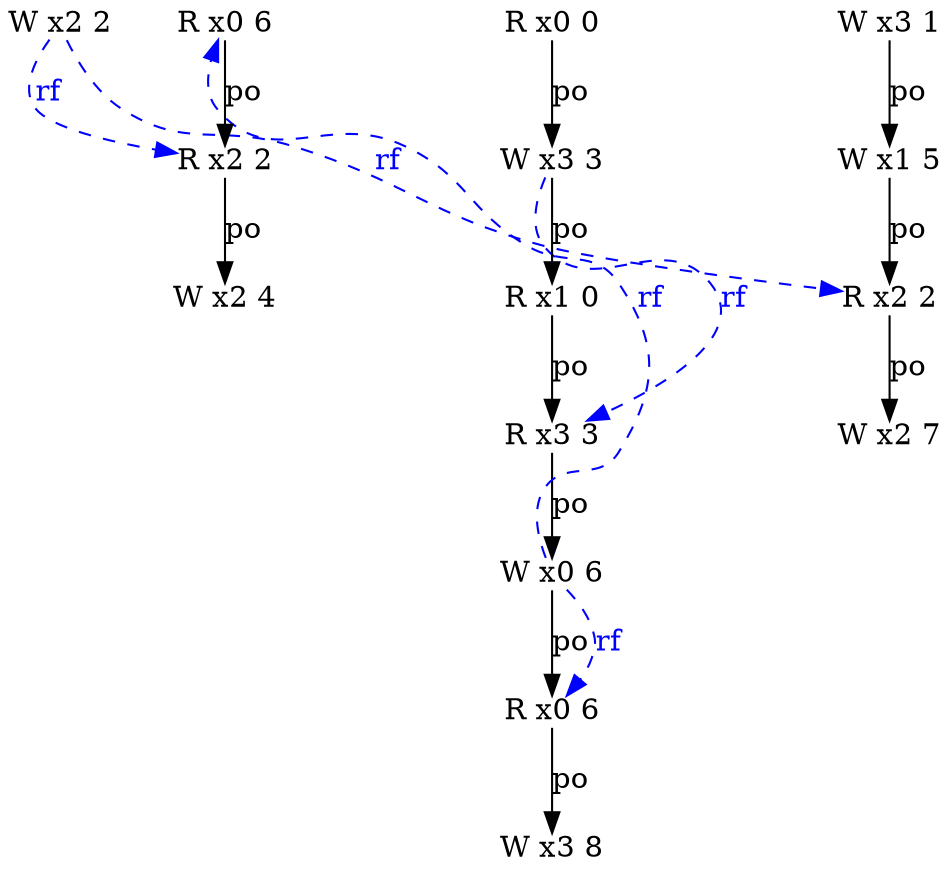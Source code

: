 digraph g {
  n1_1 [type=W,loc=1,th=1,idx=1,label="W x1 5",pos="1,-1!",shape=plain];
  n2_3 [type=R,loc=3,th=2,idx=3,label="R x3 3",pos="2,-3!",shape=plain];
  n2_4 [type=W,loc=0,th=2,idx=4,label="W x0 6",pos="2,-4!",shape=plain];
  n2_5 [type=R,loc=0,th=2,idx=5,label="R x0 6",pos="2,-5!",shape=plain];
  n1_0 [type=W,loc=3,th=1,idx=0,label="W x3 1",pos="1,0!",shape=plain];
  n1_3 [type=W,loc=2,th=1,idx=3,label="W x2 7",pos="1,-3!",shape=plain];
  n2_0 [type=R,loc=0,th=2,idx=0,label="R x0 0",pos="2,0!",shape=plain];
  n3_0 [type=W,loc=2,th=3,idx=0,label="W x2 2",pos="3,0!",shape=plain];
  n0_2 [type=W,loc=2,th=0,idx=2,label="W x2 4",pos="0,-2!",shape=plain];
  n2_6 [type=W,loc=3,th=2,idx=6,label="W x3 8",pos="2,-6!",shape=plain];
  n0_1 [type=R,loc=2,th=0,idx=1,label="R x2 2",pos="0,-1!",shape=plain];
  n0_0 [type=R,loc=0,th=0,idx=0,label="R x0 6",pos="0,0!",shape=plain];
  n1_2 [type=R,loc=2,th=1,idx=2,label="R x2 2",pos="1,-2!",shape=plain];
  n2_2 [type=R,loc=1,th=2,idx=2,label="R x1 0",pos="2,-2!",shape=plain];
  n2_1 [type=W,loc=3,th=2,idx=1,label="W x3 3",pos="2,-1!",shape=plain];
  n2_5 -> n2_6 [label="po"];
  n0_0 -> n0_1 [label="po"];
  n1_2 -> n1_3 [label="po"];
  n2_3 -> n2_4 [label="po"];
  n1_1 -> n1_2 [label="po"];
  n1_0 -> n1_1 [label="po"];
  n2_1 -> n2_2 [label="po"];
  n2_0 -> n2_1 [label="po"];
  n2_4 -> n2_5 [label="po"];
  n0_1 -> n0_2 [label="po"];
  n2_2 -> n2_3 [label="po"];
  n2_4 -> n0_0 [from_th=2,to_th=0,from_idx=4,to_idx=0,constraint=false,style=dashed,label="rf",fontcolor=blue,color=blue];
  n3_0 -> n0_1 [from_th=3,to_th=0,from_idx=0,to_idx=1,constraint=false,style=dashed,label="rf",fontcolor=blue,color=blue];
  n2_1 -> n2_3 [from_th=2,to_th=2,from_idx=1,to_idx=3,constraint=false,style=dashed,label="rf",fontcolor=blue,color=blue];
  n3_0 -> n1_2 [from_th=3,to_th=1,from_idx=0,to_idx=2,constraint=false,style=dashed,label="rf",fontcolor=blue,color=blue];
  n2_4 -> n2_5 [from_th=2,to_th=2,from_idx=4,to_idx=5,constraint=false,style=dashed,label="rf",fontcolor=blue,color=blue];
}
